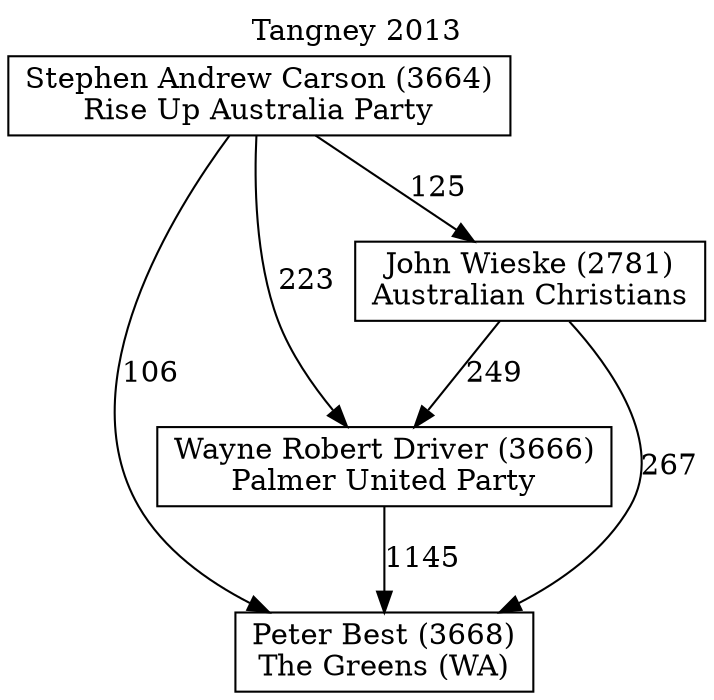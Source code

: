 // House preference flow
digraph "Peter Best (3668)_Tangney_2013" {
	graph [label="Tangney 2013" labelloc=t mclimit=10]
	node [shape=box]
	"Peter Best (3668)" [label="Peter Best (3668)
The Greens (WA)"]
	"Wayne Robert Driver (3666)" [label="Wayne Robert Driver (3666)
Palmer United Party"]
	"John Wieske (2781)" [label="John Wieske (2781)
Australian Christians"]
	"Stephen Andrew Carson (3664)" [label="Stephen Andrew Carson (3664)
Rise Up Australia Party"]
	"Peter Best (3668)" [label="Peter Best (3668)
The Greens (WA)"]
	"John Wieske (2781)" [label="John Wieske (2781)
Australian Christians"]
	"Stephen Andrew Carson (3664)" [label="Stephen Andrew Carson (3664)
Rise Up Australia Party"]
	"Peter Best (3668)" [label="Peter Best (3668)
The Greens (WA)"]
	"Stephen Andrew Carson (3664)" [label="Stephen Andrew Carson (3664)
Rise Up Australia Party"]
	"Stephen Andrew Carson (3664)" [label="Stephen Andrew Carson (3664)
Rise Up Australia Party"]
	"John Wieske (2781)" [label="John Wieske (2781)
Australian Christians"]
	"Stephen Andrew Carson (3664)" [label="Stephen Andrew Carson (3664)
Rise Up Australia Party"]
	"Stephen Andrew Carson (3664)" [label="Stephen Andrew Carson (3664)
Rise Up Australia Party"]
	"Wayne Robert Driver (3666)" [label="Wayne Robert Driver (3666)
Palmer United Party"]
	"John Wieske (2781)" [label="John Wieske (2781)
Australian Christians"]
	"Stephen Andrew Carson (3664)" [label="Stephen Andrew Carson (3664)
Rise Up Australia Party"]
	"Wayne Robert Driver (3666)" [label="Wayne Robert Driver (3666)
Palmer United Party"]
	"Stephen Andrew Carson (3664)" [label="Stephen Andrew Carson (3664)
Rise Up Australia Party"]
	"Stephen Andrew Carson (3664)" [label="Stephen Andrew Carson (3664)
Rise Up Australia Party"]
	"John Wieske (2781)" [label="John Wieske (2781)
Australian Christians"]
	"Stephen Andrew Carson (3664)" [label="Stephen Andrew Carson (3664)
Rise Up Australia Party"]
	"Stephen Andrew Carson (3664)" [label="Stephen Andrew Carson (3664)
Rise Up Australia Party"]
	"Wayne Robert Driver (3666)" -> "Peter Best (3668)" [label=1145]
	"John Wieske (2781)" -> "Wayne Robert Driver (3666)" [label=249]
	"Stephen Andrew Carson (3664)" -> "John Wieske (2781)" [label=125]
	"John Wieske (2781)" -> "Peter Best (3668)" [label=267]
	"Stephen Andrew Carson (3664)" -> "Peter Best (3668)" [label=106]
	"Stephen Andrew Carson (3664)" -> "Wayne Robert Driver (3666)" [label=223]
}
